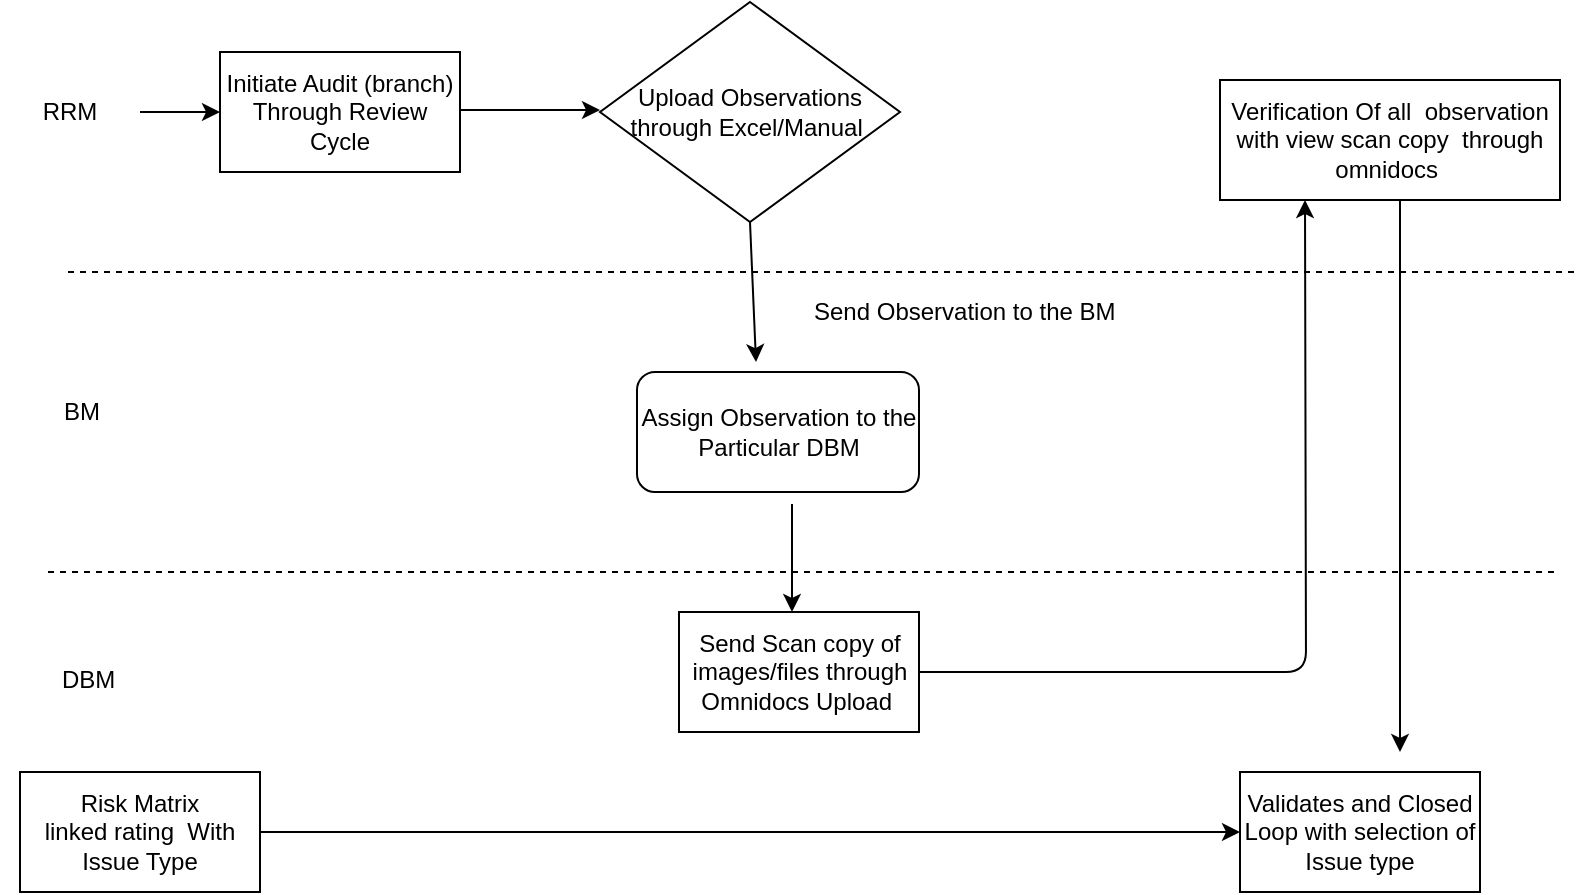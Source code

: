<mxfile pages="1" version="11.2.9" type="github"><diagram id="iJJLE7TixQ-JxYnvbSig" name="Page-1"><mxGraphModel dx="854" dy="387" grid="1" gridSize="10" guides="1" tooltips="1" connect="1" arrows="1" fold="1" page="1" pageScale="1" pageWidth="850" pageHeight="1100" background="none" math="0" shadow="0"><root><mxCell id="0"/><mxCell id="1" parent="0"/><mxCell id="hlTOQ4rQOzCqff9ktjC8-9" value="RRM" style="text;html=1;strokeColor=none;fillColor=none;align=center;verticalAlign=middle;whiteSpace=wrap;rounded=0;" parent="1" vertex="1"><mxGeometry x="20" y="100" width="70" height="40" as="geometry"/></mxCell><mxCell id="hlTOQ4rQOzCqff9ktjC8-10" value="Initiate Audit (branch)&lt;br&gt;Through Review Cycle" style="rounded=0;whiteSpace=wrap;html=1;" parent="1" vertex="1"><mxGeometry x="130" y="90" width="120" height="60" as="geometry"/></mxCell><mxCell id="hlTOQ4rQOzCqff9ktjC8-11" value="Upload Observations through Excel/Manual&amp;nbsp;" style="rhombus;whiteSpace=wrap;html=1;" parent="1" vertex="1"><mxGeometry x="320" y="65" width="150" height="110" as="geometry"/></mxCell><mxCell id="hlTOQ4rQOzCqff9ktjC8-12" value="" style="endArrow=classic;html=1;exitX=1;exitY=0.5;exitDx=0;exitDy=0;entryX=0;entryY=0.5;entryDx=0;entryDy=0;" parent="1" source="hlTOQ4rQOzCqff9ktjC8-9" target="hlTOQ4rQOzCqff9ktjC8-10" edge="1"><mxGeometry width="50" height="50" relative="1" as="geometry"><mxPoint x="20" y="250" as="sourcePoint"/><mxPoint x="70" y="200" as="targetPoint"/></mxGeometry></mxCell><mxCell id="hlTOQ4rQOzCqff9ktjC8-13" value="" style="endArrow=classic;html=1;" parent="1" edge="1"><mxGeometry width="50" height="50" relative="1" as="geometry"><mxPoint x="250" y="119" as="sourcePoint"/><mxPoint x="320" y="119" as="targetPoint"/></mxGeometry></mxCell><mxCell id="hlTOQ4rQOzCqff9ktjC8-14" value="" style="endArrow=classic;html=1;exitX=0.5;exitY=1;exitDx=0;exitDy=0;entryX=0.422;entryY=-0.083;entryDx=0;entryDy=0;entryPerimeter=0;" parent="1" source="hlTOQ4rQOzCqff9ktjC8-11" edge="1" target="hlTOQ4rQOzCqff9ktjC8-15"><mxGeometry width="50" height="50" relative="1" as="geometry"><mxPoint x="409" y="239" as="sourcePoint"/><mxPoint x="409" y="250" as="targetPoint"/></mxGeometry></mxCell><mxCell id="hlTOQ4rQOzCqff9ktjC8-15" value="Assign Observation to the Particular DBM" style="rounded=1;whiteSpace=wrap;html=1;" parent="1" vertex="1"><mxGeometry x="338.5" y="250" width="141" height="60" as="geometry"/></mxCell><mxCell id="hlTOQ4rQOzCqff9ktjC8-16" value="Send Observation to the BM&amp;nbsp;" style="text;html=1;resizable=0;points=[];autosize=1;align=left;verticalAlign=top;spacingTop=-4;" parent="1" vertex="1"><mxGeometry x="425" y="209.5" width="170" height="20" as="geometry"/></mxCell><mxCell id="hlTOQ4rQOzCqff9ktjC8-18" value="" style="endArrow=classic;html=1;" parent="1" edge="1"><mxGeometry width="50" height="50" relative="1" as="geometry"><mxPoint x="416" y="316" as="sourcePoint"/><mxPoint x="416" y="370" as="targetPoint"/><Array as="points"><mxPoint x="416" y="340"/></Array></mxGeometry></mxCell><mxCell id="hlTOQ4rQOzCqff9ktjC8-19" value="Send Scan copy of images/files through Omnidocs Upload&amp;nbsp;" style="rounded=0;whiteSpace=wrap;html=1;" parent="1" vertex="1"><mxGeometry x="359.5" y="370" width="120" height="60" as="geometry"/></mxCell><mxCell id="hlTOQ4rQOzCqff9ktjC8-20" value="" style="endArrow=classic;html=1;entryX=0.25;entryY=1;entryDx=0;entryDy=0;" parent="1" target="hlTOQ4rQOzCqff9ktjC8-21" edge="1"><mxGeometry width="50" height="50" relative="1" as="geometry"><mxPoint x="480" y="400" as="sourcePoint"/><mxPoint x="680" y="180" as="targetPoint"/><Array as="points"><mxPoint x="673" y="400"/></Array></mxGeometry></mxCell><mxCell id="hlTOQ4rQOzCqff9ktjC8-26" style="edgeStyle=orthogonalEdgeStyle;rounded=0;orthogonalLoop=1;jettySize=auto;html=1;exitX=0.75;exitY=1;exitDx=0;exitDy=0;" parent="1" source="hlTOQ4rQOzCqff9ktjC8-21" edge="1"><mxGeometry relative="1" as="geometry"><mxPoint x="720" y="440" as="targetPoint"/><Array as="points"><mxPoint x="720" y="164"/></Array></mxGeometry></mxCell><mxCell id="hlTOQ4rQOzCqff9ktjC8-21" value="Verification Of all&amp;nbsp; observation with view scan copy&amp;nbsp; through omnidocs&amp;nbsp;" style="rounded=0;whiteSpace=wrap;html=1;" parent="1" vertex="1"><mxGeometry x="630" y="104" width="170" height="60" as="geometry"/></mxCell><mxCell id="hlTOQ4rQOzCqff9ktjC8-22" value="Risk Matrix &lt;br&gt;linked rating&amp;nbsp; With Issue Type" style="rounded=0;whiteSpace=wrap;html=1;" parent="1" vertex="1"><mxGeometry x="30" y="450" width="120" height="60" as="geometry"/></mxCell><mxCell id="hlTOQ4rQOzCqff9ktjC8-23" value="Validates and Closed Loop with selection of Issue type" style="rounded=0;whiteSpace=wrap;html=1;" parent="1" vertex="1"><mxGeometry x="640" y="450" width="120" height="60" as="geometry"/></mxCell><mxCell id="hlTOQ4rQOzCqff9ktjC8-24" value="" style="endArrow=classic;html=1;" parent="1" source="hlTOQ4rQOzCqff9ktjC8-22" target="hlTOQ4rQOzCqff9ktjC8-23" edge="1"><mxGeometry width="50" height="50" relative="1" as="geometry"><mxPoint x="30" y="580" as="sourcePoint"/><mxPoint x="80" y="530" as="targetPoint"/></mxGeometry></mxCell><mxCell id="hlTOQ4rQOzCqff9ktjC8-27" value="" style="endArrow=none;dashed=1;html=1;" parent="1" edge="1"><mxGeometry width="50" height="50" relative="1" as="geometry"><mxPoint x="54" y="200" as="sourcePoint"/><mxPoint x="810" y="200" as="targetPoint"/></mxGeometry></mxCell><mxCell id="hlTOQ4rQOzCqff9ktjC8-28" value="" style="endArrow=none;dashed=1;html=1;" parent="1" edge="1"><mxGeometry width="50" height="50" relative="1" as="geometry"><mxPoint x="44" y="350" as="sourcePoint"/><mxPoint x="800" y="350" as="targetPoint"/></mxGeometry></mxCell><mxCell id="hlTOQ4rQOzCqff9ktjC8-31" value="BM" style="text;html=1;resizable=0;points=[];autosize=1;align=left;verticalAlign=top;spacingTop=-4;" parent="1" vertex="1"><mxGeometry x="50" y="260" width="30" height="20" as="geometry"/></mxCell><mxCell id="hlTOQ4rQOzCqff9ktjC8-34" value="DBM" style="text;html=1;resizable=0;points=[];autosize=1;align=left;verticalAlign=top;spacingTop=-4;" parent="1" vertex="1"><mxGeometry x="49" y="394" width="40" height="20" as="geometry"/></mxCell></root></mxGraphModel></diagram></mxfile>